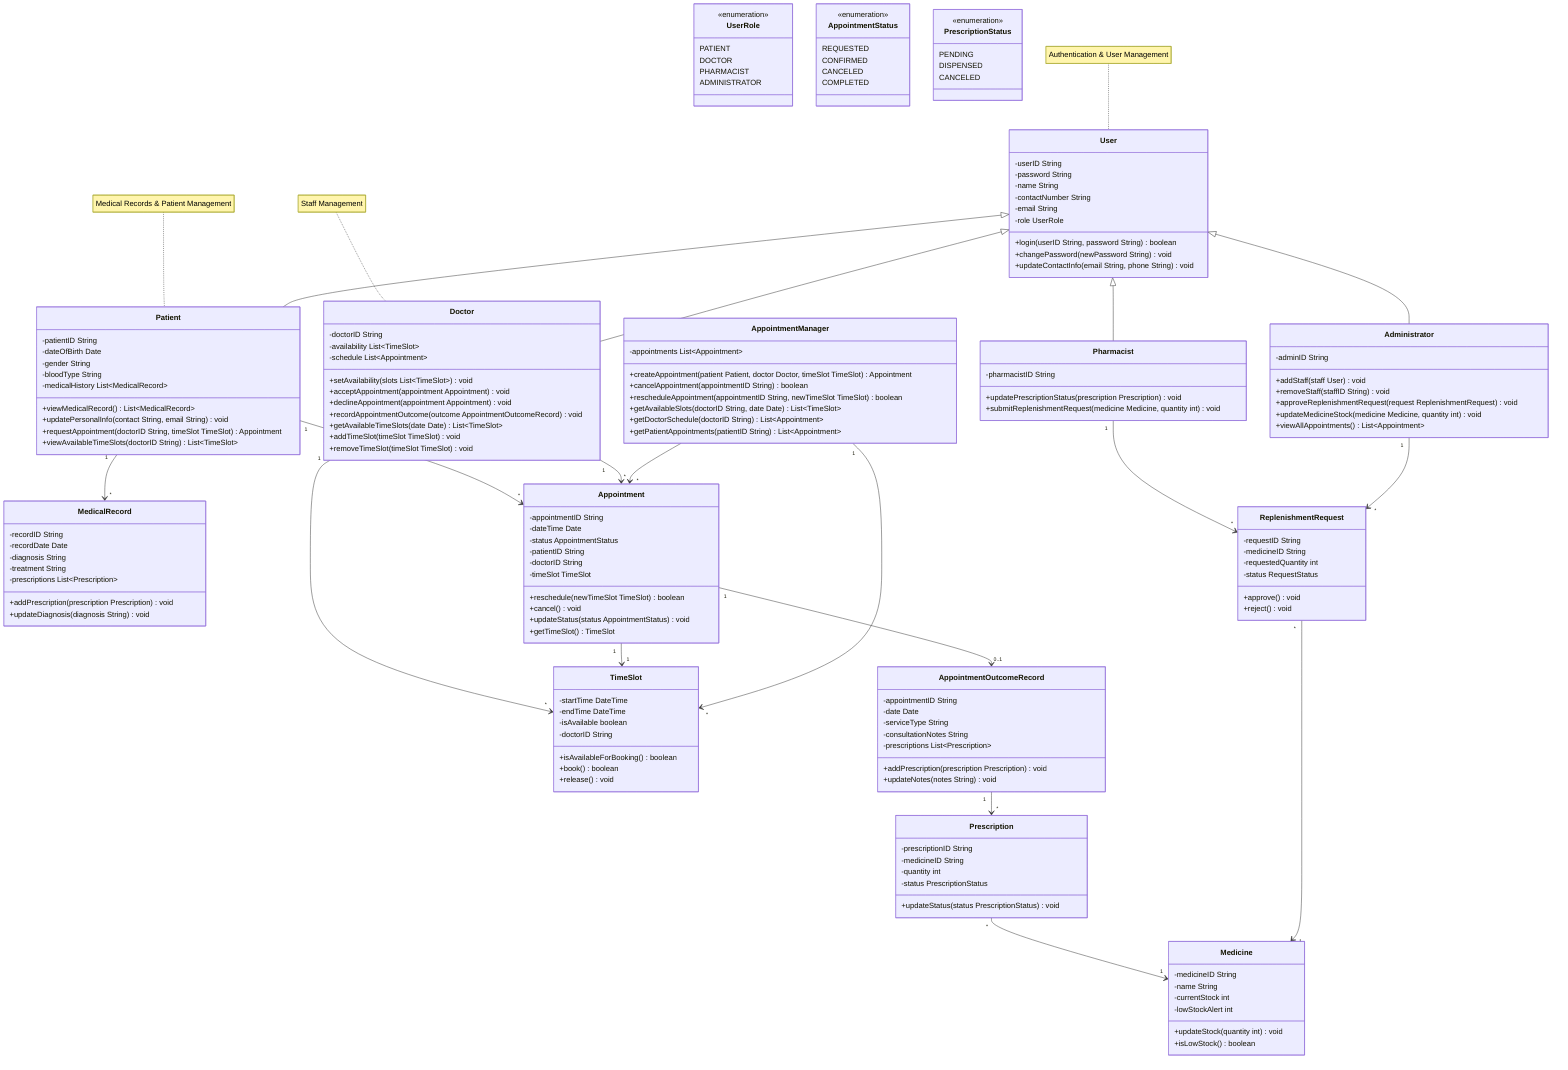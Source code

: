 classDiagram
    note for User "Authentication & User Management"
    class User {
        -userID String
        -password String
        -name String
        -contactNumber String
        -email String
        -role UserRole
        +login(userID String, password String) boolean
        +changePassword(newPassword String) void
        +updateContactInfo(email String, phone String) void
    }

    class UserRole {
        <<enumeration>>
        PATIENT
        DOCTOR
        PHARMACIST
        ADMINISTRATOR
    }

    note for Patient "Medical Records & Patient Management"
    class Patient {
        -patientID String
        -dateOfBirth Date
        -gender String
        -bloodType String
        -medicalHistory List~MedicalRecord~
        +viewMedicalRecord() List~MedicalRecord~
        +updatePersonalInfo(contact String, email String) void
        +requestAppointment(doctorID String, timeSlot TimeSlot) Appointment
        +viewAvailableTimeSlots(doctorID String) List~TimeSlot~
    }

    class TimeSlot {
        -startTime DateTime
        -endTime DateTime
        -isAvailable boolean
        -doctorID String
        +isAvailableForBooking() boolean
        +book() boolean
        +release() void
    }

    class AppointmentManager {
        -appointments List~Appointment~
        +createAppointment(patient Patient, doctor Doctor, timeSlot TimeSlot) Appointment
        +cancelAppointment(appointmentID String) boolean
        +rescheduleAppointment(appointmentID String, newTimeSlot TimeSlot) boolean
        +getAvailableSlots(doctorID String, date Date) List~TimeSlot~
        +getDoctorSchedule(doctorID String) List~Appointment~
        +getPatientAppointments(patientID String) List~Appointment~
    }

    class MedicalRecord {
        -recordID String
        -recordDate Date
        -diagnosis String
        -treatment String
        -prescriptions List~Prescription~
        +addPrescription(prescription Prescription) void
        +updateDiagnosis(diagnosis String) void
    }

    class Appointment {
        -appointmentID String
        -dateTime Date
        -status AppointmentStatus
        -patientID String
        -doctorID String
        -timeSlot TimeSlot
        +reschedule(newTimeSlot TimeSlot) boolean
        +cancel() void
        +updateStatus(status AppointmentStatus) void
        +getTimeSlot() TimeSlot
    }

    class AppointmentStatus {
        <<enumeration>>
        REQUESTED
        CONFIRMED
        CANCELED
        COMPLETED
    }

    class AppointmentOutcomeRecord {
        -appointmentID String
        -date Date
        -serviceType String
        -consultationNotes String
        -prescriptions List~Prescription~
        +addPrescription(prescription Prescription) void
        +updateNotes(notes String) void
    }

    note for Doctor "Staff Management"
    class Doctor {
        -doctorID String
        -availability List~TimeSlot~
        -schedule List~Appointment~
        +setAvailability(slots List~TimeSlot~) void
        +acceptAppointment(appointment Appointment) void
        +declineAppointment(appointment Appointment) void
        +recordAppointmentOutcome(outcome AppointmentOutcomeRecord) void
        +getAvailableTimeSlots(date Date) List~TimeSlot~
        +addTimeSlot(timeSlot TimeSlot) void
        +removeTimeSlot(timeSlot TimeSlot) void
    }

    class Pharmacist {
        -pharmacistID String
        +updatePrescriptionStatus(prescription Prescription) void
        +submitReplenishmentRequest(medicine Medicine, quantity int) void
    }

    class Administrator {
        -adminID String
        +addStaff(staff User) void
        +removeStaff(staffID String) void
        +approveReplenishmentRequest(request ReplenishmentRequest) void
        +updateMedicineStock(medicine Medicine, quantity int) void
        +viewAllAppointments() List~Appointment~
    }

    class Medicine {
        -medicineID String
        -name String
        -currentStock int
        -lowStockAlert int
        +updateStock(quantity int) void
        +isLowStock() boolean
    }

    class Prescription {
        -prescriptionID String
        -medicineID String
        -quantity int
        -status PrescriptionStatus
        +updateStatus(status PrescriptionStatus) void
    }

    class PrescriptionStatus {
        <<enumeration>>
        PENDING
        DISPENSED
        CANCELED
    }

    class ReplenishmentRequest {
        -requestID String
        -medicineID String
        -requestedQuantity int
        -status RequestStatus
        +approve() void
        +reject() void
    }

    User <|-- Patient
    User <|-- Doctor
    User <|-- Pharmacist
    User <|-- Administrator
    
    Patient "1" --> "*" MedicalRecord
    Patient "1" --> "*" Appointment
    Doctor "1" --> "*" Appointment
    Doctor "1" --> "*" TimeSlot
    Appointment "1" --> "1" TimeSlot
    Appointment "1" --> "0..1" AppointmentOutcomeRecord
    
    AppointmentManager "1" --> "*" Appointment
    AppointmentManager "1" --> "*" TimeSlot
    
    AppointmentOutcomeRecord "1" --> "*" Prescription
    Prescription "*" --> "1" Medicine
    
    Pharmacist "1" --> "*" ReplenishmentRequest
    Administrator "1" --> "*" ReplenishmentRequest
    ReplenishmentRequest "*" --> "1" Medicine